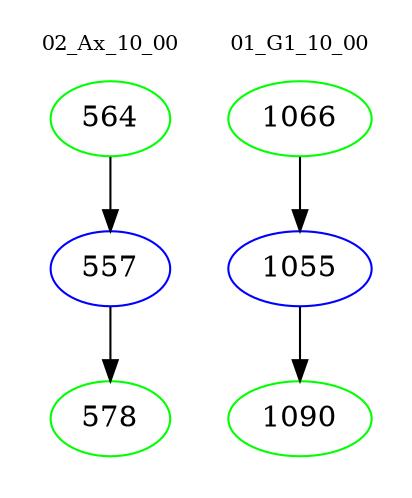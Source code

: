 digraph{
subgraph cluster_0 {
color = white
label = "02_Ax_10_00";
fontsize=10;
T0_564 [label="564", color="green"]
T0_564 -> T0_557 [color="black"]
T0_557 [label="557", color="blue"]
T0_557 -> T0_578 [color="black"]
T0_578 [label="578", color="green"]
}
subgraph cluster_1 {
color = white
label = "01_G1_10_00";
fontsize=10;
T1_1066 [label="1066", color="green"]
T1_1066 -> T1_1055 [color="black"]
T1_1055 [label="1055", color="blue"]
T1_1055 -> T1_1090 [color="black"]
T1_1090 [label="1090", color="green"]
}
}
